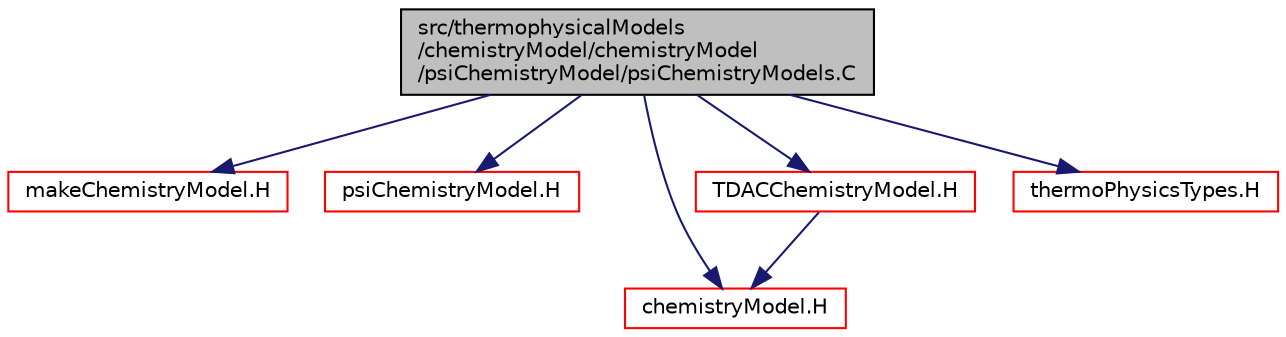 digraph "src/thermophysicalModels/chemistryModel/chemistryModel/psiChemistryModel/psiChemistryModels.C"
{
  bgcolor="transparent";
  edge [fontname="Helvetica",fontsize="10",labelfontname="Helvetica",labelfontsize="10"];
  node [fontname="Helvetica",fontsize="10",shape=record];
  Node0 [label="src/thermophysicalModels\l/chemistryModel/chemistryModel\l/psiChemistryModel/psiChemistryModels.C",height=0.2,width=0.4,color="black", fillcolor="grey75", style="filled", fontcolor="black"];
  Node0 -> Node1 [color="midnightblue",fontsize="10",style="solid",fontname="Helvetica"];
  Node1 [label="makeChemistryModel.H",height=0.2,width=0.4,color="red",URL="$a15812.html",tooltip="Macros for instantiating chemistry models based on compressibility and transport types. "];
  Node0 -> Node3 [color="midnightblue",fontsize="10",style="solid",fontname="Helvetica"];
  Node3 [label="psiChemistryModel.H",height=0.2,width=0.4,color="red",URL="$a15818.html"];
  Node0 -> Node335 [color="midnightblue",fontsize="10",style="solid",fontname="Helvetica"];
  Node335 [label="chemistryModel.H",height=0.2,width=0.4,color="red",URL="$a15806.html"];
  Node0 -> Node344 [color="midnightblue",fontsize="10",style="solid",fontname="Helvetica"];
  Node344 [label="TDACChemistryModel.H",height=0.2,width=0.4,color="red",URL="$a15953.html"];
  Node344 -> Node335 [color="midnightblue",fontsize="10",style="solid",fontname="Helvetica"];
  Node0 -> Node351 [color="midnightblue",fontsize="10",style="solid",fontname="Helvetica"];
  Node351 [label="thermoPhysicsTypes.H",height=0.2,width=0.4,color="red",URL="$a16931.html",tooltip="Type definitions for thermo-physics models. "];
}
